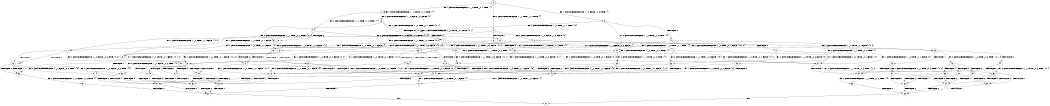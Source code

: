 digraph BCG {
size = "7, 10.5";
center = TRUE;
node [shape = circle];
0 [peripheries = 2];
0 -> 1 [label = "EX !1 !ATOMIC_EXCH_BRANCH (1, +0, TRUE, +0, 1, TRUE) !{}"];
0 -> 2 [label = "EX !2 !ATOMIC_EXCH_BRANCH (1, +1, TRUE, +0, 2, TRUE) !{}"];
0 -> 3 [label = "EX !0 !ATOMIC_EXCH_BRANCH (1, +0, FALSE, +0, 3, TRUE) !{}"];
1 -> 4 [label = "EX !2 !ATOMIC_EXCH_BRANCH (1, +1, TRUE, +0, 2, TRUE) !{1}"];
1 -> 5 [label = "EX !0 !ATOMIC_EXCH_BRANCH (1, +0, FALSE, +0, 3, TRUE) !{1}"];
1 -> 1 [label = "EX !1 !ATOMIC_EXCH_BRANCH (1, +0, TRUE, +0, 1, TRUE) !{1}"];
2 -> 6 [label = "TERMINATE !2"];
2 -> 7 [label = "EX !1 !ATOMIC_EXCH_BRANCH (1, +0, TRUE, +0, 1, FALSE) !{2}"];
2 -> 8 [label = "EX !0 !ATOMIC_EXCH_BRANCH (1, +0, FALSE, +0, 3, FALSE) !{2}"];
3 -> 9 [label = "TERMINATE !0"];
3 -> 10 [label = "EX !1 !ATOMIC_EXCH_BRANCH (1, +0, TRUE, +0, 1, TRUE) !{0}"];
3 -> 11 [label = "EX !2 !ATOMIC_EXCH_BRANCH (1, +1, TRUE, +0, 2, TRUE) !{0}"];
4 -> 12 [label = "TERMINATE !2"];
4 -> 13 [label = "EX !0 !ATOMIC_EXCH_BRANCH (1, +0, FALSE, +0, 3, FALSE) !{1, 2}"];
4 -> 7 [label = "EX !1 !ATOMIC_EXCH_BRANCH (1, +0, TRUE, +0, 1, FALSE) !{1, 2}"];
5 -> 14 [label = "TERMINATE !0"];
5 -> 15 [label = "EX !2 !ATOMIC_EXCH_BRANCH (1, +1, TRUE, +0, 2, TRUE) !{0, 1}"];
5 -> 10 [label = "EX !1 !ATOMIC_EXCH_BRANCH (1, +0, TRUE, +0, 1, TRUE) !{0, 1}"];
6 -> 16 [label = "EX !1 !ATOMIC_EXCH_BRANCH (1, +0, TRUE, +0, 1, FALSE) !{}"];
6 -> 17 [label = "EX !0 !ATOMIC_EXCH_BRANCH (1, +0, FALSE, +0, 3, FALSE) !{}"];
7 -> 18 [label = "TERMINATE !1"];
7 -> 19 [label = "TERMINATE !2"];
7 -> 20 [label = "EX !0 !ATOMIC_EXCH_BRANCH (1, +0, FALSE, +0, 3, TRUE) !{1, 2}"];
8 -> 21 [label = "TERMINATE !2"];
8 -> 22 [label = "EX !1 !ATOMIC_EXCH_BRANCH (1, +0, TRUE, +0, 1, FALSE) !{0, 2}"];
8 -> 23 [label = "EX !0 !ATOMIC_EXCH_BRANCH (1, +1, TRUE, +0, 3, FALSE) !{0, 2}"];
9 -> 24 [label = "EX !1 !ATOMIC_EXCH_BRANCH (1, +0, TRUE, +0, 1, TRUE) !{}"];
9 -> 25 [label = "EX !2 !ATOMIC_EXCH_BRANCH (1, +1, TRUE, +0, 2, TRUE) !{}"];
10 -> 14 [label = "TERMINATE !0"];
10 -> 15 [label = "EX !2 !ATOMIC_EXCH_BRANCH (1, +1, TRUE, +0, 2, TRUE) !{0, 1}"];
10 -> 10 [label = "EX !1 !ATOMIC_EXCH_BRANCH (1, +0, TRUE, +0, 1, TRUE) !{0, 1}"];
11 -> 26 [label = "TERMINATE !2"];
11 -> 27 [label = "TERMINATE !0"];
11 -> 28 [label = "EX !1 !ATOMIC_EXCH_BRANCH (1, +0, TRUE, +0, 1, FALSE) !{0, 2}"];
12 -> 16 [label = "EX !1 !ATOMIC_EXCH_BRANCH (1, +0, TRUE, +0, 1, FALSE) !{1}"];
12 -> 29 [label = "EX !0 !ATOMIC_EXCH_BRANCH (1, +0, FALSE, +0, 3, FALSE) !{1}"];
13 -> 30 [label = "TERMINATE !2"];
13 -> 22 [label = "EX !1 !ATOMIC_EXCH_BRANCH (1, +0, TRUE, +0, 1, FALSE) !{0, 1, 2}"];
13 -> 31 [label = "EX !0 !ATOMIC_EXCH_BRANCH (1, +1, TRUE, +0, 3, FALSE) !{0, 1, 2}"];
14 -> 24 [label = "EX !1 !ATOMIC_EXCH_BRANCH (1, +0, TRUE, +0, 1, TRUE) !{1}"];
14 -> 32 [label = "EX !2 !ATOMIC_EXCH_BRANCH (1, +1, TRUE, +0, 2, TRUE) !{1}"];
15 -> 33 [label = "TERMINATE !2"];
15 -> 34 [label = "TERMINATE !0"];
15 -> 28 [label = "EX !1 !ATOMIC_EXCH_BRANCH (1, +0, TRUE, +0, 1, FALSE) !{0, 1, 2}"];
16 -> 35 [label = "TERMINATE !1"];
16 -> 36 [label = "EX !0 !ATOMIC_EXCH_BRANCH (1, +0, FALSE, +0, 3, TRUE) !{1}"];
17 -> 37 [label = "EX !1 !ATOMIC_EXCH_BRANCH (1, +0, TRUE, +0, 1, FALSE) !{0}"];
17 -> 38 [label = "EX !0 !ATOMIC_EXCH_BRANCH (1, +1, TRUE, +0, 3, FALSE) !{0}"];
18 -> 35 [label = "TERMINATE !2"];
18 -> 39 [label = "EX !0 !ATOMIC_EXCH_BRANCH (1, +0, FALSE, +0, 3, TRUE) !{2}"];
19 -> 35 [label = "TERMINATE !1"];
19 -> 36 [label = "EX !0 !ATOMIC_EXCH_BRANCH (1, +0, FALSE, +0, 3, TRUE) !{1}"];
20 -> 40 [label = "TERMINATE !1"];
20 -> 41 [label = "TERMINATE !2"];
20 -> 42 [label = "TERMINATE !0"];
21 -> 38 [label = "EX !0 !ATOMIC_EXCH_BRANCH (1, +1, TRUE, +0, 3, FALSE) !{0}"];
21 -> 37 [label = "EX !1 !ATOMIC_EXCH_BRANCH (1, +0, TRUE, +0, 1, FALSE) !{0}"];
22 -> 43 [label = "TERMINATE !1"];
22 -> 44 [label = "TERMINATE !2"];
22 -> 45 [label = "EX !0 !ATOMIC_EXCH_BRANCH (1, +1, TRUE, +0, 3, TRUE) !{0, 1, 2}"];
23 -> 26 [label = "TERMINATE !2"];
23 -> 27 [label = "TERMINATE !0"];
23 -> 28 [label = "EX !1 !ATOMIC_EXCH_BRANCH (1, +0, TRUE, +0, 1, FALSE) !{0, 2}"];
24 -> 32 [label = "EX !2 !ATOMIC_EXCH_BRANCH (1, +1, TRUE, +0, 2, TRUE) !{1}"];
24 -> 24 [label = "EX !1 !ATOMIC_EXCH_BRANCH (1, +0, TRUE, +0, 1, TRUE) !{1}"];
25 -> 46 [label = "TERMINATE !2"];
25 -> 47 [label = "EX !1 !ATOMIC_EXCH_BRANCH (1, +0, TRUE, +0, 1, FALSE) !{2}"];
26 -> 46 [label = "TERMINATE !0"];
26 -> 48 [label = "EX !1 !ATOMIC_EXCH_BRANCH (1, +0, TRUE, +0, 1, FALSE) !{0}"];
27 -> 46 [label = "TERMINATE !2"];
27 -> 47 [label = "EX !1 !ATOMIC_EXCH_BRANCH (1, +0, TRUE, +0, 1, FALSE) !{2}"];
28 -> 40 [label = "TERMINATE !1"];
28 -> 41 [label = "TERMINATE !2"];
28 -> 42 [label = "TERMINATE !0"];
29 -> 37 [label = "EX !1 !ATOMIC_EXCH_BRANCH (1, +0, TRUE, +0, 1, FALSE) !{0, 1}"];
29 -> 49 [label = "EX !0 !ATOMIC_EXCH_BRANCH (1, +1, TRUE, +0, 3, FALSE) !{0, 1}"];
30 -> 37 [label = "EX !1 !ATOMIC_EXCH_BRANCH (1, +0, TRUE, +0, 1, FALSE) !{0, 1}"];
30 -> 49 [label = "EX !0 !ATOMIC_EXCH_BRANCH (1, +1, TRUE, +0, 3, FALSE) !{0, 1}"];
31 -> 33 [label = "TERMINATE !2"];
31 -> 34 [label = "TERMINATE !0"];
31 -> 28 [label = "EX !1 !ATOMIC_EXCH_BRANCH (1, +0, TRUE, +0, 1, FALSE) !{0, 1, 2}"];
32 -> 50 [label = "TERMINATE !2"];
32 -> 47 [label = "EX !1 !ATOMIC_EXCH_BRANCH (1, +0, TRUE, +0, 1, FALSE) !{1, 2}"];
33 -> 48 [label = "EX !1 !ATOMIC_EXCH_BRANCH (1, +0, TRUE, +0, 1, FALSE) !{0, 1}"];
33 -> 50 [label = "TERMINATE !0"];
34 -> 47 [label = "EX !1 !ATOMIC_EXCH_BRANCH (1, +0, TRUE, +0, 1, FALSE) !{1, 2}"];
34 -> 50 [label = "TERMINATE !2"];
35 -> 51 [label = "EX !0 !ATOMIC_EXCH_BRANCH (1, +0, FALSE, +0, 3, TRUE) !{}"];
36 -> 52 [label = "TERMINATE !1"];
36 -> 53 [label = "TERMINATE !0"];
37 -> 54 [label = "TERMINATE !1"];
37 -> 55 [label = "EX !0 !ATOMIC_EXCH_BRANCH (1, +1, TRUE, +0, 3, TRUE) !{0, 1}"];
38 -> 46 [label = "TERMINATE !0"];
38 -> 48 [label = "EX !1 !ATOMIC_EXCH_BRANCH (1, +0, TRUE, +0, 1, FALSE) !{0}"];
39 -> 52 [label = "TERMINATE !2"];
39 -> 56 [label = "TERMINATE !0"];
40 -> 52 [label = "TERMINATE !2"];
40 -> 56 [label = "TERMINATE !0"];
41 -> 52 [label = "TERMINATE !1"];
41 -> 53 [label = "TERMINATE !0"];
42 -> 56 [label = "TERMINATE !1"];
42 -> 53 [label = "TERMINATE !2"];
43 -> 57 [label = "EX !0 !ATOMIC_EXCH_BRANCH (1, +1, TRUE, +0, 3, TRUE) !{0, 2}"];
43 -> 54 [label = "TERMINATE !2"];
44 -> 55 [label = "EX !0 !ATOMIC_EXCH_BRANCH (1, +1, TRUE, +0, 3, TRUE) !{0, 1}"];
44 -> 54 [label = "TERMINATE !1"];
45 -> 58 [label = "TERMINATE !1"];
45 -> 59 [label = "TERMINATE !2"];
45 -> 60 [label = "TERMINATE !0"];
46 -> 61 [label = "EX !1 !ATOMIC_EXCH_BRANCH (1, +0, TRUE, +0, 1, FALSE) !{}"];
47 -> 56 [label = "TERMINATE !1"];
47 -> 53 [label = "TERMINATE !2"];
48 -> 52 [label = "TERMINATE !1"];
48 -> 53 [label = "TERMINATE !0"];
49 -> 50 [label = "TERMINATE !0"];
49 -> 48 [label = "EX !1 !ATOMIC_EXCH_BRANCH (1, +0, TRUE, +0, 1, FALSE) !{0, 1}"];
50 -> 61 [label = "EX !1 !ATOMIC_EXCH_BRANCH (1, +0, TRUE, +0, 1, FALSE) !{1}"];
51 -> 62 [label = "TERMINATE !0"];
52 -> 62 [label = "TERMINATE !0"];
53 -> 62 [label = "TERMINATE !1"];
54 -> 63 [label = "EX !0 !ATOMIC_EXCH_BRANCH (1, +1, TRUE, +0, 3, TRUE) !{0}"];
55 -> 64 [label = "TERMINATE !1"];
55 -> 65 [label = "TERMINATE !0"];
56 -> 62 [label = "TERMINATE !2"];
57 -> 64 [label = "TERMINATE !2"];
57 -> 66 [label = "TERMINATE !0"];
58 -> 64 [label = "TERMINATE !2"];
58 -> 66 [label = "TERMINATE !0"];
59 -> 64 [label = "TERMINATE !1"];
59 -> 65 [label = "TERMINATE !0"];
60 -> 66 [label = "TERMINATE !1"];
60 -> 65 [label = "TERMINATE !2"];
61 -> 62 [label = "TERMINATE !1"];
62 -> 67 [label = "exit"];
63 -> 68 [label = "TERMINATE !0"];
64 -> 68 [label = "TERMINATE !0"];
65 -> 68 [label = "TERMINATE !1"];
66 -> 68 [label = "TERMINATE !2"];
68 -> 67 [label = "exit"];
}
